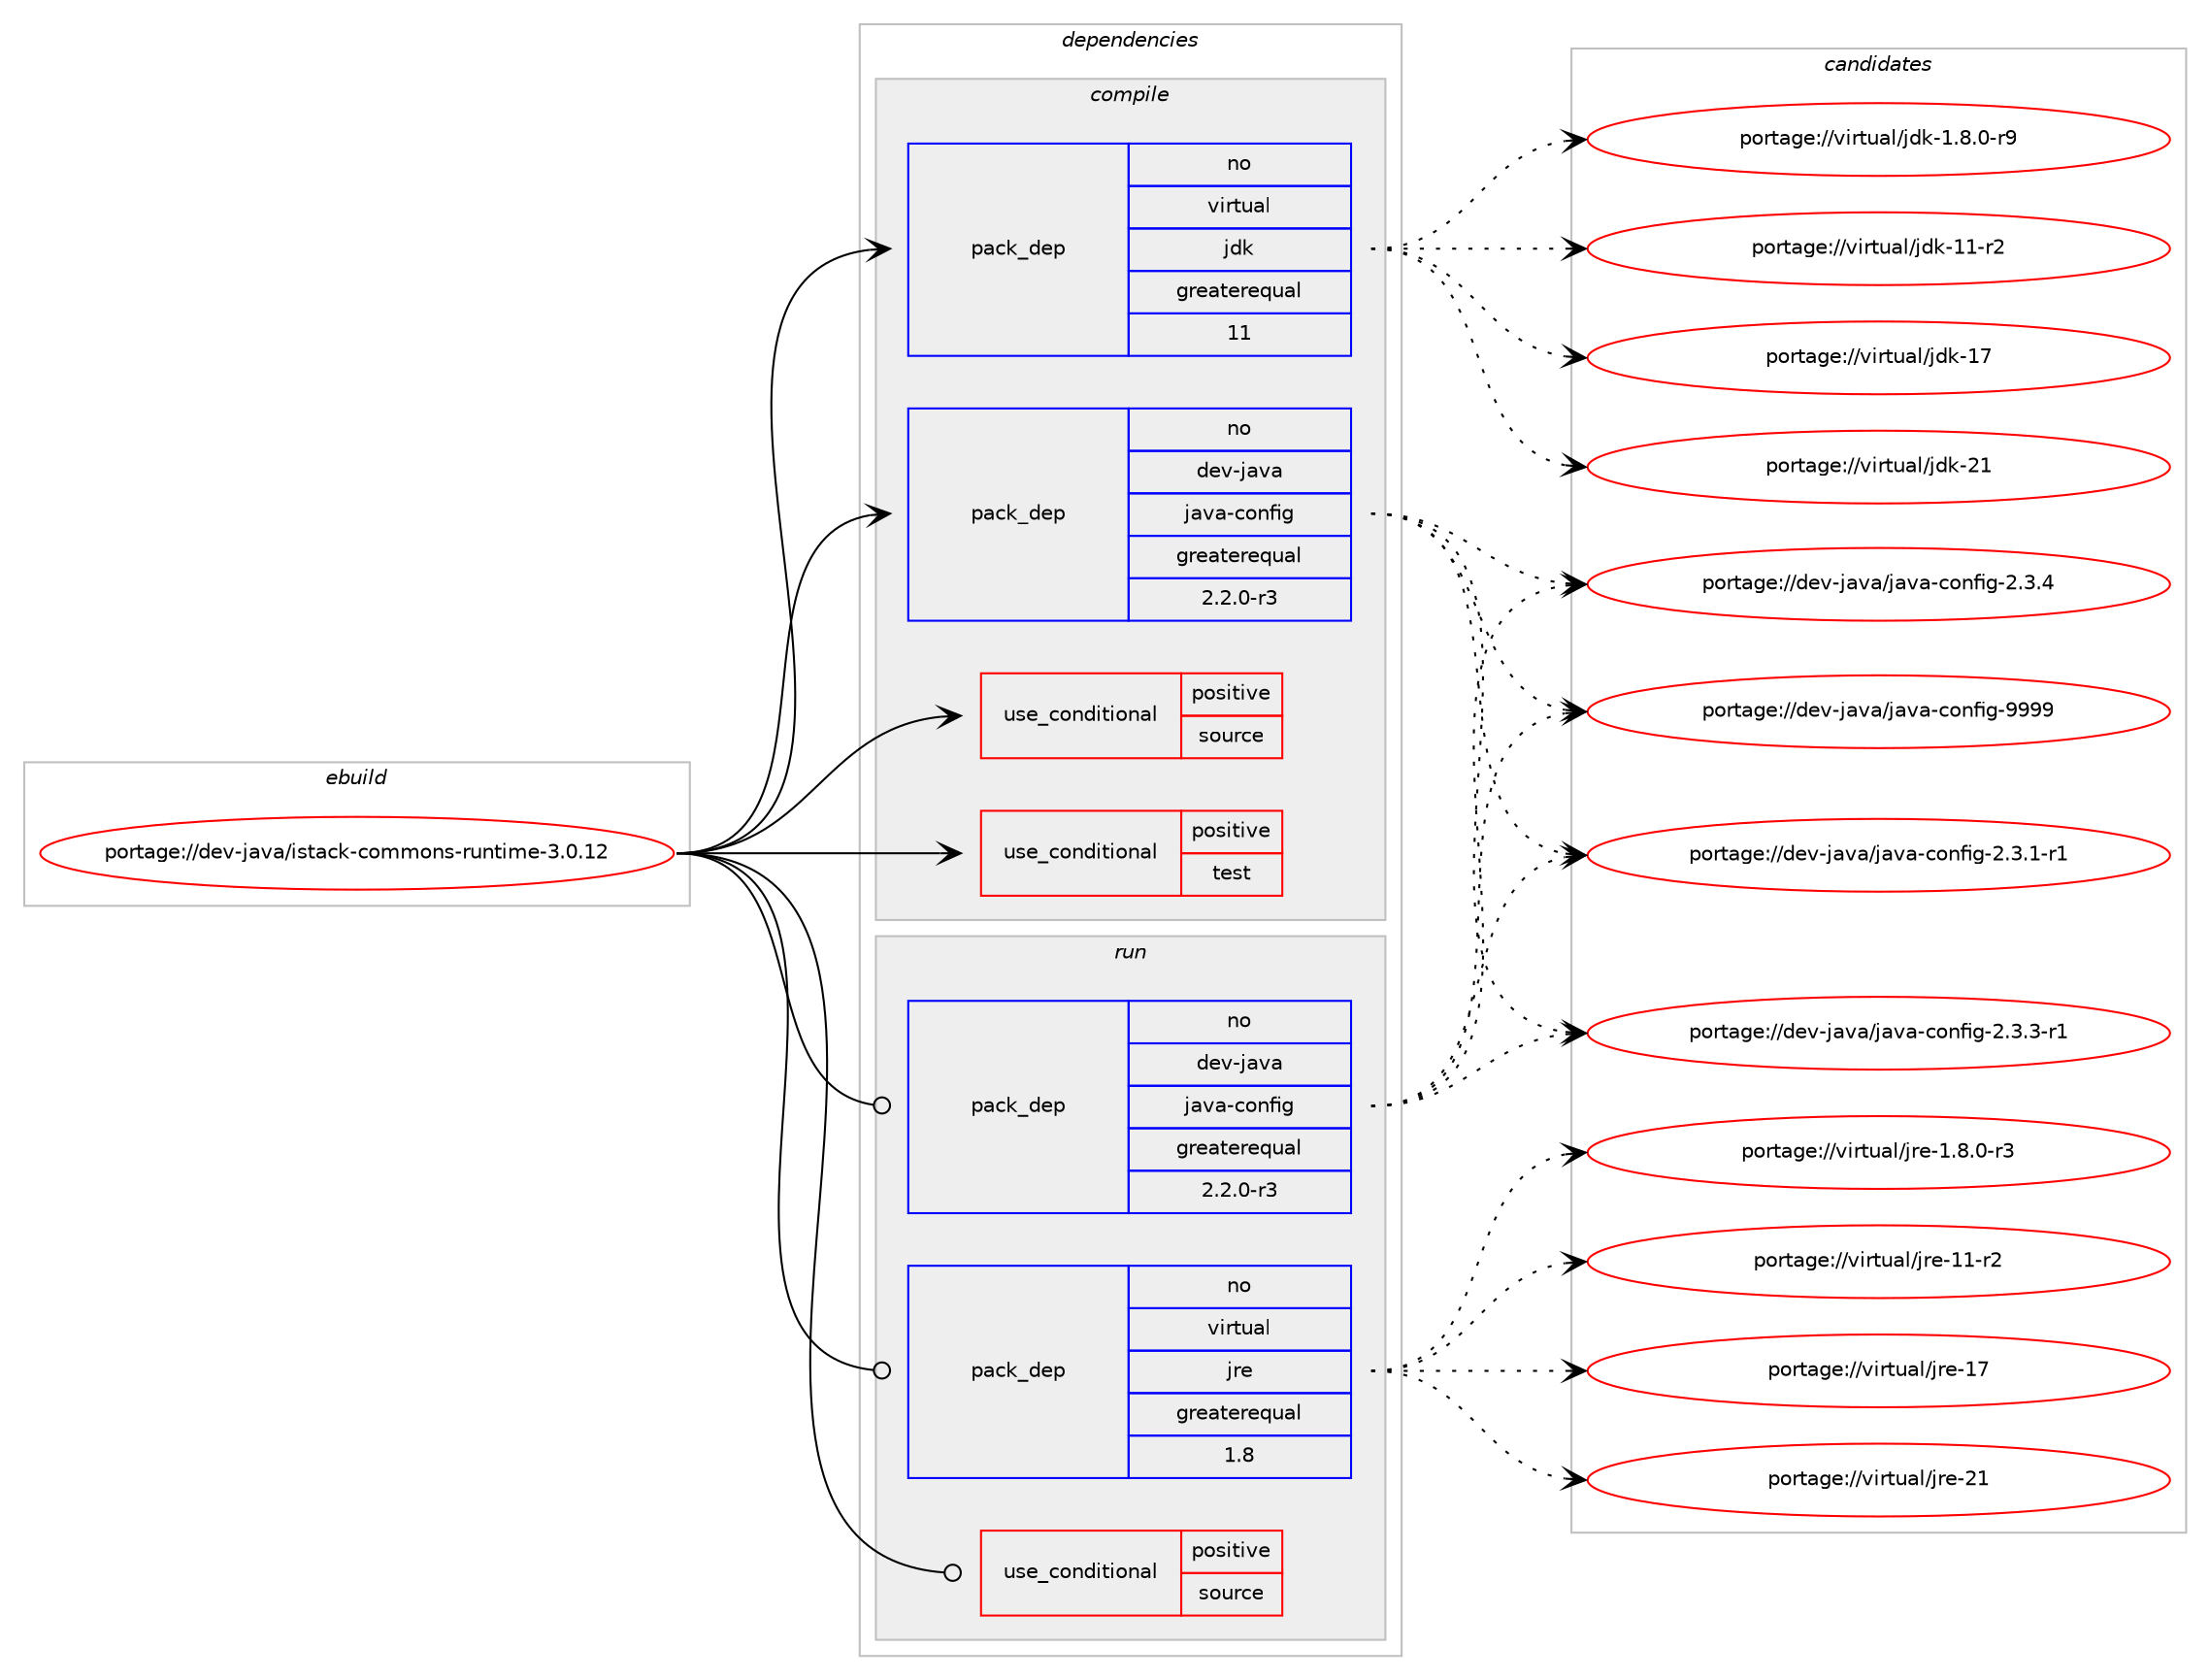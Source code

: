 digraph prolog {

# *************
# Graph options
# *************

newrank=true;
concentrate=true;
compound=true;
graph [rankdir=LR,fontname=Helvetica,fontsize=10,ranksep=1.5];#, ranksep=2.5, nodesep=0.2];
edge  [arrowhead=vee];
node  [fontname=Helvetica,fontsize=10];

# **********
# The ebuild
# **********

subgraph cluster_leftcol {
color=gray;
rank=same;
label=<<i>ebuild</i>>;
id [label="portage://dev-java/istack-commons-runtime-3.0.12", color=red, width=4, href="../dev-java/istack-commons-runtime-3.0.12.svg"];
}

# ****************
# The dependencies
# ****************

subgraph cluster_midcol {
color=gray;
label=<<i>dependencies</i>>;
subgraph cluster_compile {
fillcolor="#eeeeee";
style=filled;
label=<<i>compile</i>>;
subgraph cond21146 {
dependency47683 [label=<<TABLE BORDER="0" CELLBORDER="1" CELLSPACING="0" CELLPADDING="4"><TR><TD ROWSPAN="3" CELLPADDING="10">use_conditional</TD></TR><TR><TD>positive</TD></TR><TR><TD>source</TD></TR></TABLE>>, shape=none, color=red];
# *** BEGIN UNKNOWN DEPENDENCY TYPE (TODO) ***
# dependency47683 -> package_dependency(portage://dev-java/istack-commons-runtime-3.0.12,install,no,app-arch,zip,none,[,,],[],[])
# *** END UNKNOWN DEPENDENCY TYPE (TODO) ***

}
id:e -> dependency47683:w [weight=20,style="solid",arrowhead="vee"];
subgraph cond21147 {
dependency47684 [label=<<TABLE BORDER="0" CELLBORDER="1" CELLSPACING="0" CELLPADDING="4"><TR><TD ROWSPAN="3" CELLPADDING="10">use_conditional</TD></TR><TR><TD>positive</TD></TR><TR><TD>test</TD></TR></TABLE>>, shape=none, color=red];
# *** BEGIN UNKNOWN DEPENDENCY TYPE (TODO) ***
# dependency47684 -> package_dependency(portage://dev-java/istack-commons-runtime-3.0.12,install,no,dev-java,junit,none,[,,],[slot(4)],[])
# *** END UNKNOWN DEPENDENCY TYPE (TODO) ***

}
id:e -> dependency47684:w [weight=20,style="solid",arrowhead="vee"];
# *** BEGIN UNKNOWN DEPENDENCY TYPE (TODO) ***
# id -> package_dependency(portage://dev-java/istack-commons-runtime-3.0.12,install,no,dev-java,jakarta-activation-api,none,[,,],[slot(1)],[])
# *** END UNKNOWN DEPENDENCY TYPE (TODO) ***

subgraph pack25513 {
dependency47685 [label=<<TABLE BORDER="0" CELLBORDER="1" CELLSPACING="0" CELLPADDING="4" WIDTH="220"><TR><TD ROWSPAN="6" CELLPADDING="30">pack_dep</TD></TR><TR><TD WIDTH="110">no</TD></TR><TR><TD>dev-java</TD></TR><TR><TD>java-config</TD></TR><TR><TD>greaterequal</TD></TR><TR><TD>2.2.0-r3</TD></TR></TABLE>>, shape=none, color=blue];
}
id:e -> dependency47685:w [weight=20,style="solid",arrowhead="vee"];
subgraph pack25514 {
dependency47686 [label=<<TABLE BORDER="0" CELLBORDER="1" CELLSPACING="0" CELLPADDING="4" WIDTH="220"><TR><TD ROWSPAN="6" CELLPADDING="30">pack_dep</TD></TR><TR><TD WIDTH="110">no</TD></TR><TR><TD>virtual</TD></TR><TR><TD>jdk</TD></TR><TR><TD>greaterequal</TD></TR><TR><TD>11</TD></TR></TABLE>>, shape=none, color=blue];
}
id:e -> dependency47686:w [weight=20,style="solid",arrowhead="vee"];
}
subgraph cluster_compileandrun {
fillcolor="#eeeeee";
style=filled;
label=<<i>compile and run</i>>;
}
subgraph cluster_run {
fillcolor="#eeeeee";
style=filled;
label=<<i>run</i>>;
subgraph cond21148 {
dependency47687 [label=<<TABLE BORDER="0" CELLBORDER="1" CELLSPACING="0" CELLPADDING="4"><TR><TD ROWSPAN="3" CELLPADDING="10">use_conditional</TD></TR><TR><TD>positive</TD></TR><TR><TD>source</TD></TR></TABLE>>, shape=none, color=red];
# *** BEGIN UNKNOWN DEPENDENCY TYPE (TODO) ***
# dependency47687 -> package_dependency(portage://dev-java/istack-commons-runtime-3.0.12,run,no,app-arch,zip,none,[,,],[],[])
# *** END UNKNOWN DEPENDENCY TYPE (TODO) ***

}
id:e -> dependency47687:w [weight=20,style="solid",arrowhead="odot"];
subgraph pack25515 {
dependency47688 [label=<<TABLE BORDER="0" CELLBORDER="1" CELLSPACING="0" CELLPADDING="4" WIDTH="220"><TR><TD ROWSPAN="6" CELLPADDING="30">pack_dep</TD></TR><TR><TD WIDTH="110">no</TD></TR><TR><TD>dev-java</TD></TR><TR><TD>java-config</TD></TR><TR><TD>greaterequal</TD></TR><TR><TD>2.2.0-r3</TD></TR></TABLE>>, shape=none, color=blue];
}
id:e -> dependency47688:w [weight=20,style="solid",arrowhead="odot"];
subgraph pack25516 {
dependency47689 [label=<<TABLE BORDER="0" CELLBORDER="1" CELLSPACING="0" CELLPADDING="4" WIDTH="220"><TR><TD ROWSPAN="6" CELLPADDING="30">pack_dep</TD></TR><TR><TD WIDTH="110">no</TD></TR><TR><TD>virtual</TD></TR><TR><TD>jre</TD></TR><TR><TD>greaterequal</TD></TR><TR><TD>1.8</TD></TR></TABLE>>, shape=none, color=blue];
}
id:e -> dependency47689:w [weight=20,style="solid",arrowhead="odot"];
}
}

# **************
# The candidates
# **************

subgraph cluster_choices {
rank=same;
color=gray;
label=<<i>candidates</i>>;

subgraph choice25513 {
color=black;
nodesep=1;
choice10010111845106971189747106971189745991111101021051034550465146494511449 [label="portage://dev-java/java-config-2.3.1-r1", color=red, width=4,href="../dev-java/java-config-2.3.1-r1.svg"];
choice10010111845106971189747106971189745991111101021051034550465146514511449 [label="portage://dev-java/java-config-2.3.3-r1", color=red, width=4,href="../dev-java/java-config-2.3.3-r1.svg"];
choice1001011184510697118974710697118974599111110102105103455046514652 [label="portage://dev-java/java-config-2.3.4", color=red, width=4,href="../dev-java/java-config-2.3.4.svg"];
choice10010111845106971189747106971189745991111101021051034557575757 [label="portage://dev-java/java-config-9999", color=red, width=4,href="../dev-java/java-config-9999.svg"];
dependency47685:e -> choice10010111845106971189747106971189745991111101021051034550465146494511449:w [style=dotted,weight="100"];
dependency47685:e -> choice10010111845106971189747106971189745991111101021051034550465146514511449:w [style=dotted,weight="100"];
dependency47685:e -> choice1001011184510697118974710697118974599111110102105103455046514652:w [style=dotted,weight="100"];
dependency47685:e -> choice10010111845106971189747106971189745991111101021051034557575757:w [style=dotted,weight="100"];
}
subgraph choice25514 {
color=black;
nodesep=1;
choice11810511411611797108471061001074549465646484511457 [label="portage://virtual/jdk-1.8.0-r9", color=red, width=4,href="../virtual/jdk-1.8.0-r9.svg"];
choice11810511411611797108471061001074549494511450 [label="portage://virtual/jdk-11-r2", color=red, width=4,href="../virtual/jdk-11-r2.svg"];
choice1181051141161179710847106100107454955 [label="portage://virtual/jdk-17", color=red, width=4,href="../virtual/jdk-17.svg"];
choice1181051141161179710847106100107455049 [label="portage://virtual/jdk-21", color=red, width=4,href="../virtual/jdk-21.svg"];
dependency47686:e -> choice11810511411611797108471061001074549465646484511457:w [style=dotted,weight="100"];
dependency47686:e -> choice11810511411611797108471061001074549494511450:w [style=dotted,weight="100"];
dependency47686:e -> choice1181051141161179710847106100107454955:w [style=dotted,weight="100"];
dependency47686:e -> choice1181051141161179710847106100107455049:w [style=dotted,weight="100"];
}
subgraph choice25515 {
color=black;
nodesep=1;
choice10010111845106971189747106971189745991111101021051034550465146494511449 [label="portage://dev-java/java-config-2.3.1-r1", color=red, width=4,href="../dev-java/java-config-2.3.1-r1.svg"];
choice10010111845106971189747106971189745991111101021051034550465146514511449 [label="portage://dev-java/java-config-2.3.3-r1", color=red, width=4,href="../dev-java/java-config-2.3.3-r1.svg"];
choice1001011184510697118974710697118974599111110102105103455046514652 [label="portage://dev-java/java-config-2.3.4", color=red, width=4,href="../dev-java/java-config-2.3.4.svg"];
choice10010111845106971189747106971189745991111101021051034557575757 [label="portage://dev-java/java-config-9999", color=red, width=4,href="../dev-java/java-config-9999.svg"];
dependency47688:e -> choice10010111845106971189747106971189745991111101021051034550465146494511449:w [style=dotted,weight="100"];
dependency47688:e -> choice10010111845106971189747106971189745991111101021051034550465146514511449:w [style=dotted,weight="100"];
dependency47688:e -> choice1001011184510697118974710697118974599111110102105103455046514652:w [style=dotted,weight="100"];
dependency47688:e -> choice10010111845106971189747106971189745991111101021051034557575757:w [style=dotted,weight="100"];
}
subgraph choice25516 {
color=black;
nodesep=1;
choice11810511411611797108471061141014549465646484511451 [label="portage://virtual/jre-1.8.0-r3", color=red, width=4,href="../virtual/jre-1.8.0-r3.svg"];
choice11810511411611797108471061141014549494511450 [label="portage://virtual/jre-11-r2", color=red, width=4,href="../virtual/jre-11-r2.svg"];
choice1181051141161179710847106114101454955 [label="portage://virtual/jre-17", color=red, width=4,href="../virtual/jre-17.svg"];
choice1181051141161179710847106114101455049 [label="portage://virtual/jre-21", color=red, width=4,href="../virtual/jre-21.svg"];
dependency47689:e -> choice11810511411611797108471061141014549465646484511451:w [style=dotted,weight="100"];
dependency47689:e -> choice11810511411611797108471061141014549494511450:w [style=dotted,weight="100"];
dependency47689:e -> choice1181051141161179710847106114101454955:w [style=dotted,weight="100"];
dependency47689:e -> choice1181051141161179710847106114101455049:w [style=dotted,weight="100"];
}
}

}

